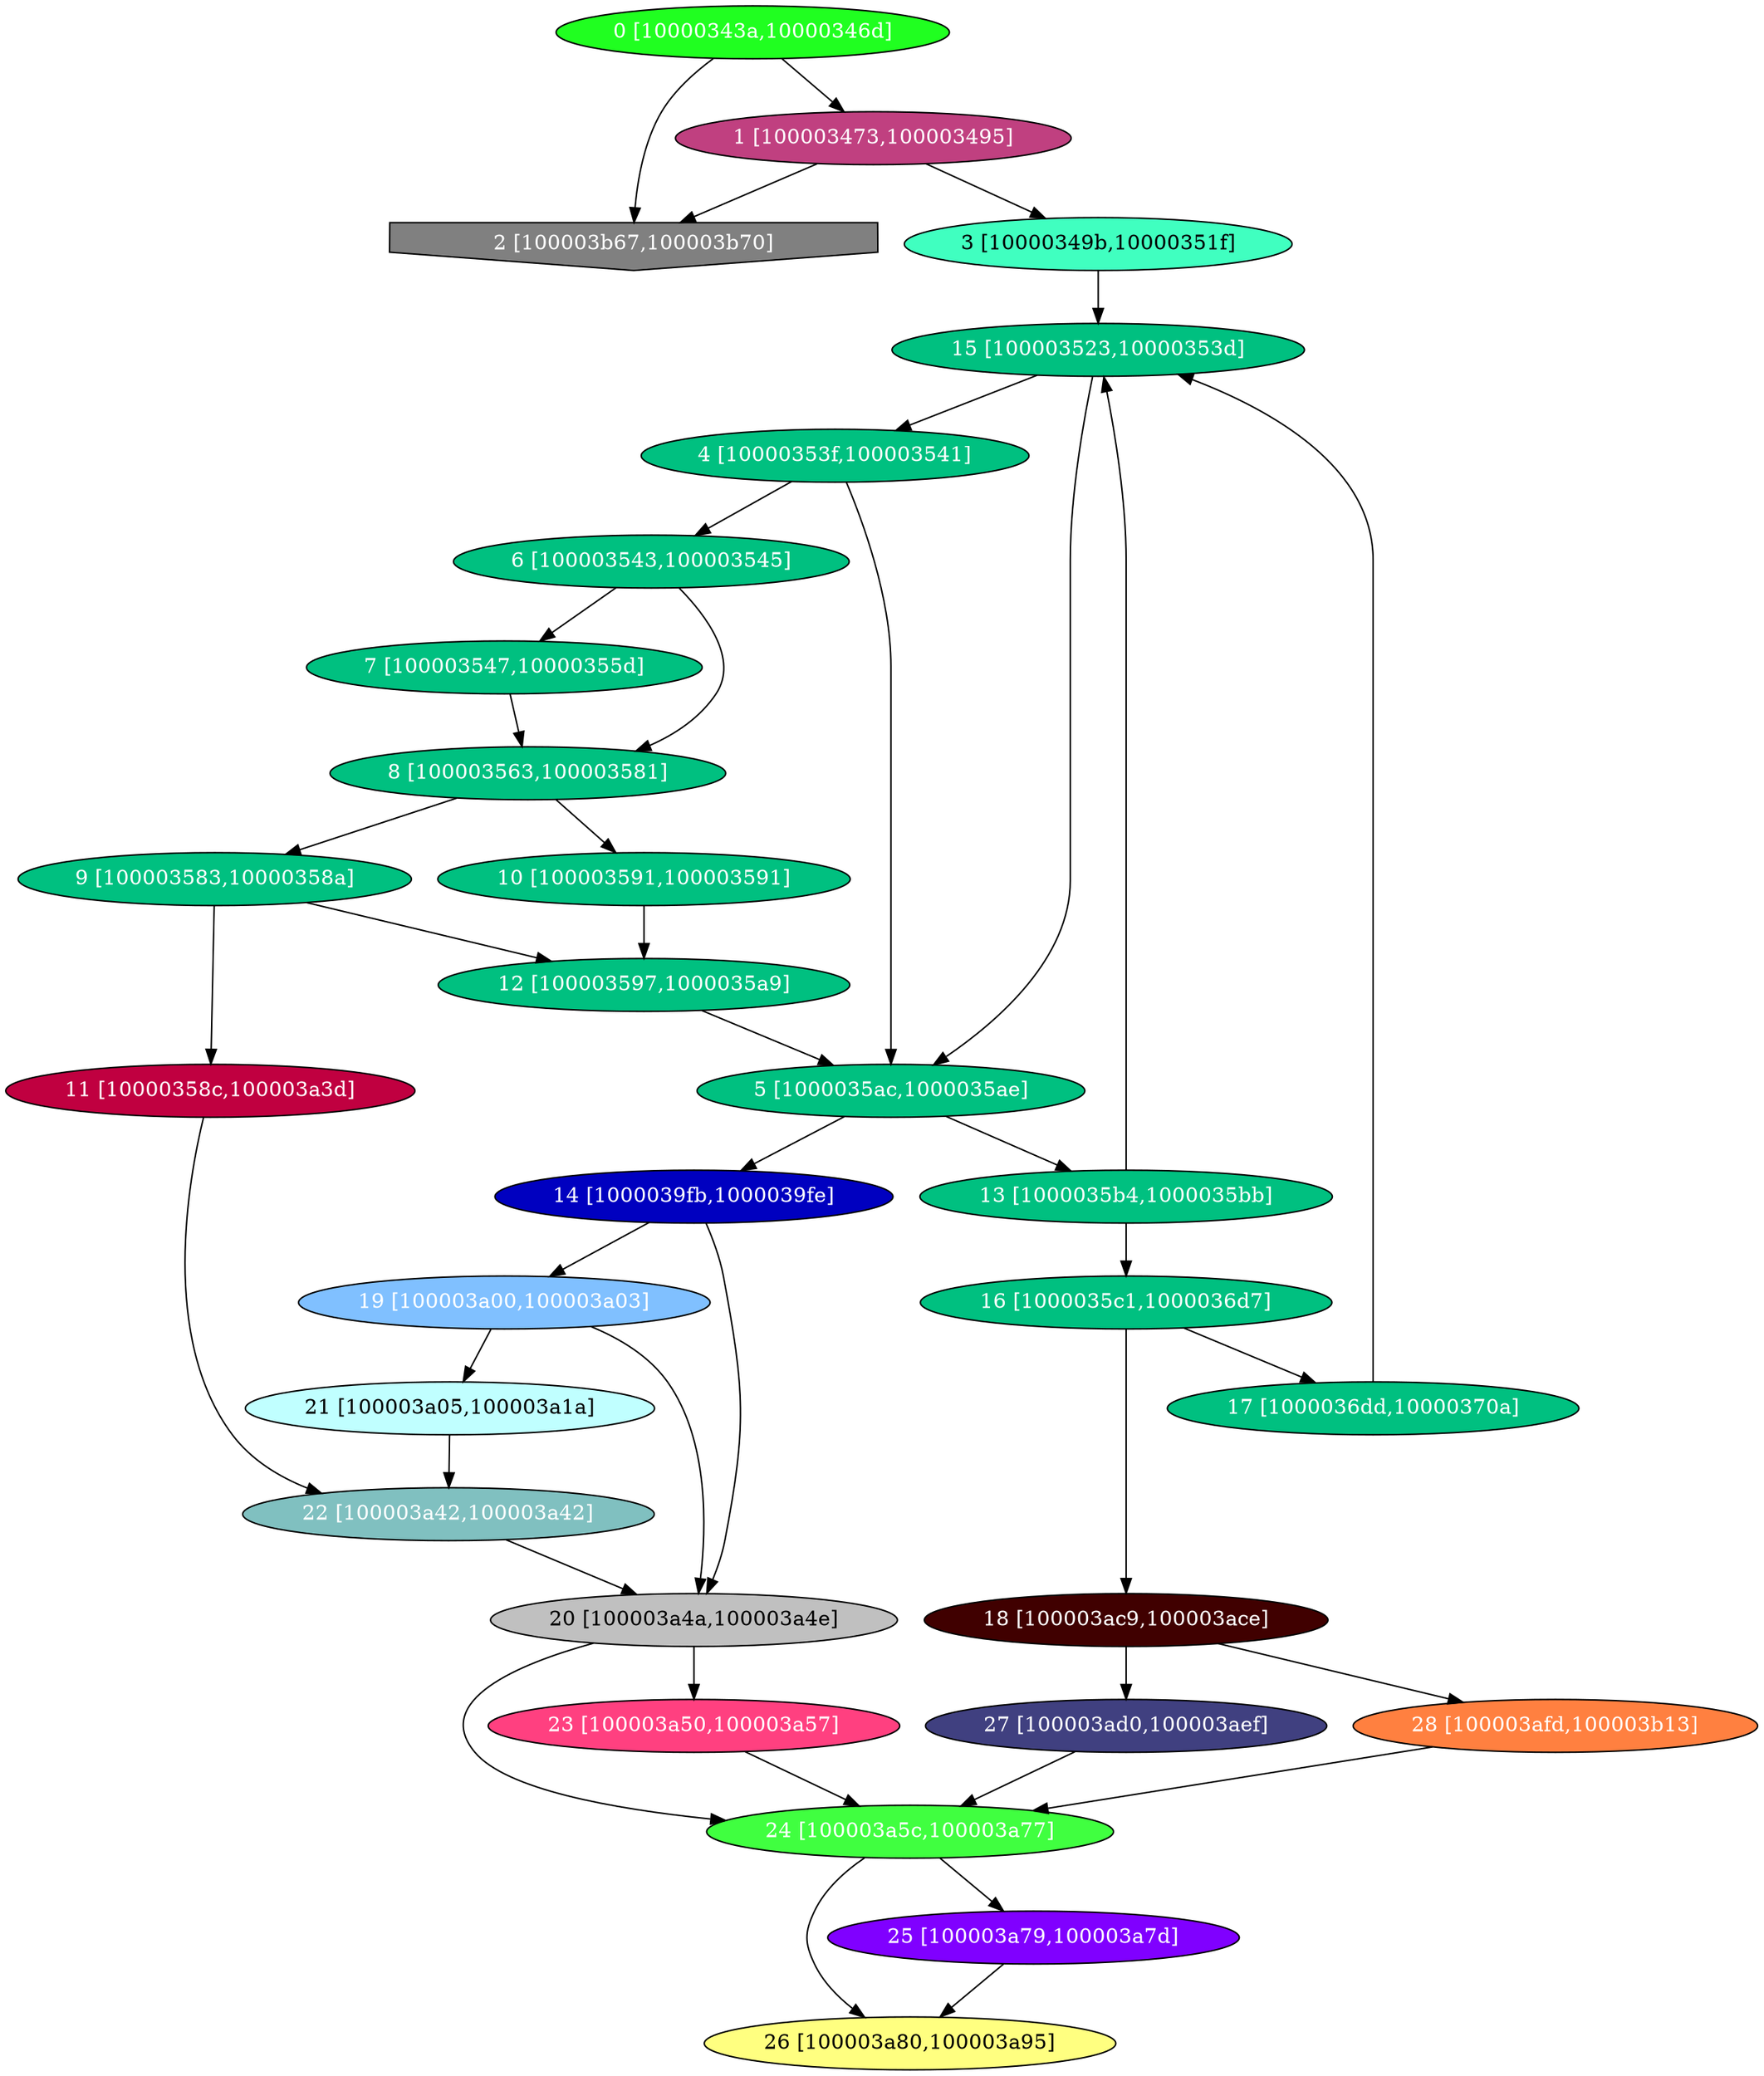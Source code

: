diGraph gzip{
	gzip_0  [style=filled fillcolor="#20FF20" fontcolor="#ffffff" shape=oval label="0 [10000343a,10000346d]"]
	gzip_1  [style=filled fillcolor="#C04080" fontcolor="#ffffff" shape=oval label="1 [100003473,100003495]"]
	gzip_2  [style=filled fillcolor="#808080" fontcolor="#ffffff" shape=invhouse label="2 [100003b67,100003b70]"]
	gzip_3  [style=filled fillcolor="#40FFC0" fontcolor="#000000" shape=oval label="3 [10000349b,10000351f]"]
	gzip_4  [style=filled fillcolor="#00C080" fontcolor="#ffffff" shape=oval label="4 [10000353f,100003541]"]
	gzip_5  [style=filled fillcolor="#00C080" fontcolor="#ffffff" shape=oval label="5 [1000035ac,1000035ae]"]
	gzip_6  [style=filled fillcolor="#00C080" fontcolor="#ffffff" shape=oval label="6 [100003543,100003545]"]
	gzip_7  [style=filled fillcolor="#00C080" fontcolor="#ffffff" shape=oval label="7 [100003547,10000355d]"]
	gzip_8  [style=filled fillcolor="#00C080" fontcolor="#ffffff" shape=oval label="8 [100003563,100003581]"]
	gzip_9  [style=filled fillcolor="#00C080" fontcolor="#ffffff" shape=oval label="9 [100003583,10000358a]"]
	gzip_a  [style=filled fillcolor="#00C080" fontcolor="#ffffff" shape=oval label="10 [100003591,100003591]"]
	gzip_b  [style=filled fillcolor="#C00040" fontcolor="#ffffff" shape=oval label="11 [10000358c,100003a3d]"]
	gzip_c  [style=filled fillcolor="#00C080" fontcolor="#ffffff" shape=oval label="12 [100003597,1000035a9]"]
	gzip_d  [style=filled fillcolor="#00C080" fontcolor="#ffffff" shape=oval label="13 [1000035b4,1000035bb]"]
	gzip_e  [style=filled fillcolor="#0000C0" fontcolor="#ffffff" shape=oval label="14 [1000039fb,1000039fe]"]
	gzip_f  [style=filled fillcolor="#00C080" fontcolor="#ffffff" shape=oval label="15 [100003523,10000353d]"]
	gzip_10  [style=filled fillcolor="#00C080" fontcolor="#ffffff" shape=oval label="16 [1000035c1,1000036d7]"]
	gzip_11  [style=filled fillcolor="#00C080" fontcolor="#ffffff" shape=oval label="17 [1000036dd,10000370a]"]
	gzip_12  [style=filled fillcolor="#400000" fontcolor="#ffffff" shape=oval label="18 [100003ac9,100003ace]"]
	gzip_13  [style=filled fillcolor="#80C0FF" fontcolor="#ffffff" shape=oval label="19 [100003a00,100003a03]"]
	gzip_14  [style=filled fillcolor="#C0C0C0" fontcolor="#000000" shape=oval label="20 [100003a4a,100003a4e]"]
	gzip_15  [style=filled fillcolor="#C0FFFF" fontcolor="#000000" shape=oval label="21 [100003a05,100003a1a]"]
	gzip_16  [style=filled fillcolor="#80C0C0" fontcolor="#ffffff" shape=oval label="22 [100003a42,100003a42]"]
	gzip_17  [style=filled fillcolor="#FF4080" fontcolor="#ffffff" shape=oval label="23 [100003a50,100003a57]"]
	gzip_18  [style=filled fillcolor="#40FF40" fontcolor="#ffffff" shape=oval label="24 [100003a5c,100003a77]"]
	gzip_19  [style=filled fillcolor="#8000FF" fontcolor="#ffffff" shape=oval label="25 [100003a79,100003a7d]"]
	gzip_1a  [style=filled fillcolor="#FFFF80" fontcolor="#000000" shape=oval label="26 [100003a80,100003a95]"]
	gzip_1b  [style=filled fillcolor="#404080" fontcolor="#ffffff" shape=oval label="27 [100003ad0,100003aef]"]
	gzip_1c  [style=filled fillcolor="#FF8040" fontcolor="#ffffff" shape=oval label="28 [100003afd,100003b13]"]

	gzip_0 -> gzip_1
	gzip_0 -> gzip_2
	gzip_1 -> gzip_2
	gzip_1 -> gzip_3
	gzip_3 -> gzip_f
	gzip_4 -> gzip_5
	gzip_4 -> gzip_6
	gzip_5 -> gzip_d
	gzip_5 -> gzip_e
	gzip_6 -> gzip_7
	gzip_6 -> gzip_8
	gzip_7 -> gzip_8
	gzip_8 -> gzip_9
	gzip_8 -> gzip_a
	gzip_9 -> gzip_b
	gzip_9 -> gzip_c
	gzip_a -> gzip_c
	gzip_b -> gzip_16
	gzip_c -> gzip_5
	gzip_d -> gzip_f
	gzip_d -> gzip_10
	gzip_e -> gzip_13
	gzip_e -> gzip_14
	gzip_f -> gzip_4
	gzip_f -> gzip_5
	gzip_10 -> gzip_11
	gzip_10 -> gzip_12
	gzip_11 -> gzip_f
	gzip_12 -> gzip_1b
	gzip_12 -> gzip_1c
	gzip_13 -> gzip_14
	gzip_13 -> gzip_15
	gzip_14 -> gzip_17
	gzip_14 -> gzip_18
	gzip_15 -> gzip_16
	gzip_16 -> gzip_14
	gzip_17 -> gzip_18
	gzip_18 -> gzip_19
	gzip_18 -> gzip_1a
	gzip_19 -> gzip_1a
	gzip_1b -> gzip_18
	gzip_1c -> gzip_18
}